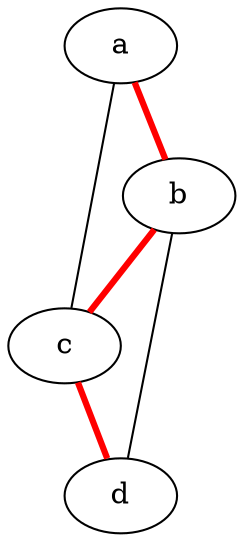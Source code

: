 graph{
	a -- b[color=red,penwidth=3.0];
	b -- c[color=red,penwidth=3.0];
	c -- d[color=red,penwidth=3.0];
	a -- c;
	b -- d;
}